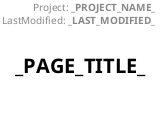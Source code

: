 @startuml

/' ヘッダをブロックにして改行することで title との間に隙間を作っている '/
right header
Project: <b>_PROJECT_NAME_</b>
LastModified: <b>_LAST_MODIFIED_</b>

endheader

/' 1行で書くタイプの改行は \n で '/
title <size:20> _PAGE_TITLE_\n

/' フッタ '/
right footer

endfooter

@enduml